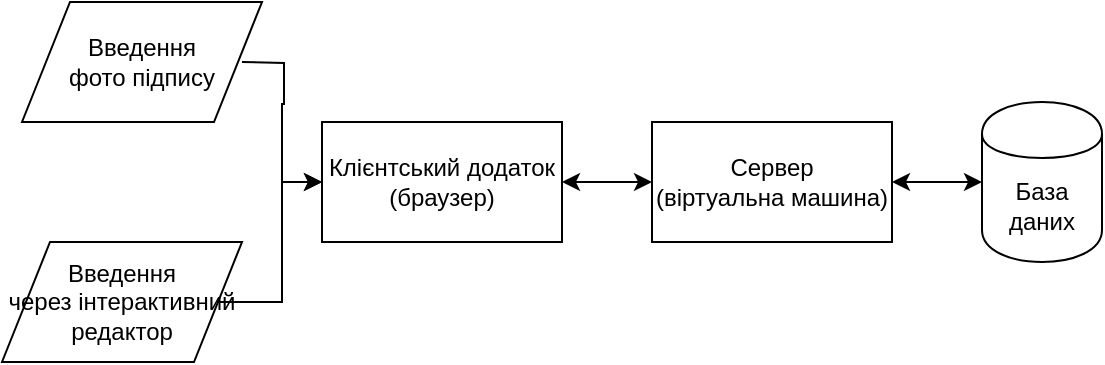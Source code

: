 <mxfile version="12.3.6" type="github" pages="1">
  <diagram id="NrIvqm2L9wh9Wv8_eSVh" name="Page-1">
    <mxGraphModel dx="946" dy="623" grid="1" gridSize="10" guides="1" tooltips="1" connect="1" arrows="1" fold="1" page="1" pageScale="1" pageWidth="827" pageHeight="1169" math="0" shadow="0">
      <root>
        <mxCell id="0"/>
        <mxCell id="1" parent="0"/>
        <mxCell id="HKB_gZVolKfRAvYPVZ23-1" value="База даних" style="shape=cylinder;whiteSpace=wrap;html=1;boundedLbl=1;backgroundOutline=1;" parent="1" vertex="1">
          <mxGeometry x="580" y="130" width="60" height="80" as="geometry"/>
        </mxCell>
        <mxCell id="HKB_gZVolKfRAvYPVZ23-2" value="Сервер&lt;br&gt;(віртуальна машина)" style="rounded=0;whiteSpace=wrap;html=1;" parent="1" vertex="1">
          <mxGeometry x="415" y="140" width="120" height="60" as="geometry"/>
        </mxCell>
        <mxCell id="HKB_gZVolKfRAvYPVZ23-7" value="Клієнтський додаток&lt;br&gt;(браузер)" style="rounded=0;whiteSpace=wrap;html=1;" parent="1" vertex="1">
          <mxGeometry x="250" y="140" width="120" height="60" as="geometry"/>
        </mxCell>
        <mxCell id="HKB_gZVolKfRAvYPVZ23-13" style="edgeStyle=orthogonalEdgeStyle;rounded=0;orthogonalLoop=1;jettySize=auto;html=1;entryX=0;entryY=0.5;entryDx=0;entryDy=0;exitX=1;exitY=0.5;exitDx=0;exitDy=0;" parent="1" source="HKB_gZVolKfRAvYPVZ23-23" target="HKB_gZVolKfRAvYPVZ23-7" edge="1">
          <mxGeometry relative="1" as="geometry">
            <mxPoint x="210" y="230" as="sourcePoint"/>
          </mxGeometry>
        </mxCell>
        <mxCell id="HKB_gZVolKfRAvYPVZ23-14" style="edgeStyle=orthogonalEdgeStyle;rounded=0;orthogonalLoop=1;jettySize=auto;html=1;entryX=0;entryY=0.5;entryDx=0;entryDy=0;" parent="1" target="HKB_gZVolKfRAvYPVZ23-7" edge="1">
          <mxGeometry relative="1" as="geometry">
            <mxPoint x="400" y="305" as="targetPoint"/>
            <mxPoint x="210" y="110" as="sourcePoint"/>
          </mxGeometry>
        </mxCell>
        <mxCell id="HKB_gZVolKfRAvYPVZ23-19" value="" style="endArrow=classic;startArrow=classic;html=1;entryX=0;entryY=0.5;entryDx=0;entryDy=0;exitX=1;exitY=0.5;exitDx=0;exitDy=0;" parent="1" source="HKB_gZVolKfRAvYPVZ23-2" target="HKB_gZVolKfRAvYPVZ23-1" edge="1">
          <mxGeometry width="50" height="50" relative="1" as="geometry">
            <mxPoint x="520" y="190" as="sourcePoint"/>
            <mxPoint x="570" y="140" as="targetPoint"/>
          </mxGeometry>
        </mxCell>
        <mxCell id="HKB_gZVolKfRAvYPVZ23-20" value="" style="endArrow=classic;startArrow=classic;html=1;exitX=1;exitY=0.5;exitDx=0;exitDy=0;entryX=0;entryY=0.5;entryDx=0;entryDy=0;" parent="1" target="HKB_gZVolKfRAvYPVZ23-2" edge="1">
          <mxGeometry width="50" height="50" relative="1" as="geometry">
            <mxPoint x="370" y="170" as="sourcePoint"/>
            <mxPoint x="400" y="140" as="targetPoint"/>
          </mxGeometry>
        </mxCell>
        <mxCell id="HKB_gZVolKfRAvYPVZ23-22" value="&lt;span style=&quot;white-space: normal&quot;&gt;Введення&lt;br&gt;фото підпису&lt;/span&gt;" style="shape=parallelogram;perimeter=parallelogramPerimeter;whiteSpace=wrap;html=1;" parent="1" vertex="1">
          <mxGeometry x="100" y="80" width="120" height="60" as="geometry"/>
        </mxCell>
        <mxCell id="HKB_gZVolKfRAvYPVZ23-23" value="Введення&lt;br&gt;через інтерактивний редактор&lt;span style=&quot;white-space: normal&quot;&gt;&lt;br&gt;&lt;/span&gt;" style="shape=parallelogram;perimeter=parallelogramPerimeter;whiteSpace=wrap;html=1;" parent="1" vertex="1">
          <mxGeometry x="90" y="200" width="120" height="60" as="geometry"/>
        </mxCell>
      </root>
    </mxGraphModel>
  </diagram>
</mxfile>
